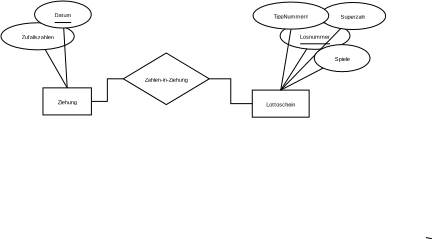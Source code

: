 <?xml version="1.0" encoding="UTF-8"?>
<dia:diagram xmlns:dia="http://www.lysator.liu.se/~alla/dia/">
  <dia:layer name="Hintergrund" visible="true" active="true">
    <dia:object type="ER - Entity" version="0" id="O0">
      <dia:attribute name="obj_pos">
        <dia:point val="16.825,-24.668"/>
      </dia:attribute>
      <dia:attribute name="obj_bb">
        <dia:rectangle val="16.825,-24.668;19.672,-23.315"/>
      </dia:attribute>
      <dia:attribute name="elem_corner">
        <dia:point val="16.825,-24.668"/>
      </dia:attribute>
      <dia:attribute name="elem_width">
        <dia:real val="2.848"/>
      </dia:attribute>
      <dia:attribute name="elem_height">
        <dia:real val="1.353"/>
      </dia:attribute>
      <dia:attribute name="border_width">
        <dia:real val="0"/>
      </dia:attribute>
      <dia:attribute name="border_color">
        <dia:color val="#000000"/>
      </dia:attribute>
      <dia:attribute name="inner_color">
        <dia:color val="#ffffff"/>
      </dia:attribute>
      <dia:attribute name="name">
        <dia:string>#Lottoschein#</dia:string>
      </dia:attribute>
      <dia:attribute name="weak">
        <dia:boolean val="false"/>
      </dia:attribute>
      <dia:attribute name="associative">
        <dia:boolean val="false"/>
      </dia:attribute>
      <dia:attribute name="font">
        <dia:font family="Arial" style="0" name="Helvetica"/>
      </dia:attribute>
      <dia:attribute name="font_height">
        <dia:real val="0.353"/>
      </dia:attribute>
    </dia:object>
    <dia:object type="ER - Relationship" version="0" id="O1">
      <dia:attribute name="obj_pos">
        <dia:point val="10.376,-26.522"/>
      </dia:attribute>
      <dia:attribute name="obj_bb">
        <dia:rectangle val="10.076,-26.522;14.973,-23.943"/>
      </dia:attribute>
      <dia:attribute name="elem_corner">
        <dia:point val="10.376,-26.522"/>
      </dia:attribute>
      <dia:attribute name="elem_width">
        <dia:real val="4.298"/>
      </dia:attribute>
      <dia:attribute name="elem_height">
        <dia:real val="2.579"/>
      </dia:attribute>
      <dia:attribute name="border_width">
        <dia:real val="0"/>
      </dia:attribute>
      <dia:attribute name="border_color">
        <dia:color val="#000000"/>
      </dia:attribute>
      <dia:attribute name="inner_color">
        <dia:color val="#ffffff"/>
      </dia:attribute>
      <dia:attribute name="name">
        <dia:string>#Zahlen-in-Ziehung#</dia:string>
      </dia:attribute>
      <dia:attribute name="left_card">
        <dia:string>##</dia:string>
      </dia:attribute>
      <dia:attribute name="right_card">
        <dia:string>##</dia:string>
      </dia:attribute>
      <dia:attribute name="identifying">
        <dia:boolean val="false"/>
      </dia:attribute>
      <dia:attribute name="rotated">
        <dia:boolean val="false"/>
      </dia:attribute>
      <dia:attribute name="font">
        <dia:font family="Arial" style="0" name="Helvetica"/>
      </dia:attribute>
      <dia:attribute name="font_height">
        <dia:real val="0.353"/>
      </dia:attribute>
    </dia:object>
    <dia:object type="ER - Attribute" version="0" id="O2">
      <dia:attribute name="obj_pos">
        <dia:point val="18.218,-28.059"/>
      </dia:attribute>
      <dia:attribute name="obj_bb">
        <dia:rectangle val="18.218,-28.059;21.713,-26.706"/>
      </dia:attribute>
      <dia:attribute name="elem_corner">
        <dia:point val="18.218,-28.059"/>
      </dia:attribute>
      <dia:attribute name="elem_width">
        <dia:real val="3.495"/>
      </dia:attribute>
      <dia:attribute name="elem_height">
        <dia:real val="1.353"/>
      </dia:attribute>
      <dia:attribute name="border_width">
        <dia:real val="0"/>
      </dia:attribute>
      <dia:attribute name="border_color">
        <dia:color val="#000000"/>
      </dia:attribute>
      <dia:attribute name="inner_color">
        <dia:color val="#ffffff"/>
      </dia:attribute>
      <dia:attribute name="name">
        <dia:string>#Losnummer#</dia:string>
      </dia:attribute>
      <dia:attribute name="key">
        <dia:boolean val="true"/>
      </dia:attribute>
      <dia:attribute name="weak_key">
        <dia:boolean val="false"/>
      </dia:attribute>
      <dia:attribute name="derived">
        <dia:boolean val="false"/>
      </dia:attribute>
      <dia:attribute name="multivalued">
        <dia:boolean val="false"/>
      </dia:attribute>
      <dia:attribute name="font">
        <dia:font family="Arial" style="0" name="Helvetica"/>
      </dia:attribute>
      <dia:attribute name="font_height">
        <dia:real val="0.353"/>
      </dia:attribute>
    </dia:object>
    <dia:object type="ER - Entity" version="0" id="O3">
      <dia:attribute name="obj_pos">
        <dia:point val="6.359,-24.78"/>
      </dia:attribute>
      <dia:attribute name="obj_bb">
        <dia:rectangle val="6.359,-24.78;8.782,-23.427"/>
      </dia:attribute>
      <dia:attribute name="elem_corner">
        <dia:point val="6.359,-24.78"/>
      </dia:attribute>
      <dia:attribute name="elem_width">
        <dia:real val="2.422"/>
      </dia:attribute>
      <dia:attribute name="elem_height">
        <dia:real val="1.353"/>
      </dia:attribute>
      <dia:attribute name="border_width">
        <dia:real val="0"/>
      </dia:attribute>
      <dia:attribute name="border_color">
        <dia:color val="#000000"/>
      </dia:attribute>
      <dia:attribute name="inner_color">
        <dia:color val="#ffffff"/>
      </dia:attribute>
      <dia:attribute name="name">
        <dia:string>#Ziehung#</dia:string>
      </dia:attribute>
      <dia:attribute name="weak">
        <dia:boolean val="false"/>
      </dia:attribute>
      <dia:attribute name="associative">
        <dia:boolean val="false"/>
      </dia:attribute>
      <dia:attribute name="font">
        <dia:font family="Arial" style="0" name="Helvetica"/>
      </dia:attribute>
      <dia:attribute name="font_height">
        <dia:real val="0.353"/>
      </dia:attribute>
    </dia:object>
    <dia:object type="ER - Attribute" version="0" id="O4">
      <dia:attribute name="obj_pos">
        <dia:point val="20.22,-29.049"/>
      </dia:attribute>
      <dia:attribute name="obj_bb">
        <dia:rectangle val="20.22,-29.049;23.495,-27.697"/>
      </dia:attribute>
      <dia:attribute name="elem_corner">
        <dia:point val="20.22,-29.049"/>
      </dia:attribute>
      <dia:attribute name="elem_width">
        <dia:real val="3.275"/>
      </dia:attribute>
      <dia:attribute name="elem_height">
        <dia:real val="1.353"/>
      </dia:attribute>
      <dia:attribute name="border_width">
        <dia:real val="0"/>
      </dia:attribute>
      <dia:attribute name="border_color">
        <dia:color val="#000000"/>
      </dia:attribute>
      <dia:attribute name="inner_color">
        <dia:color val="#ffffff"/>
      </dia:attribute>
      <dia:attribute name="name">
        <dia:string>#Superzahl#</dia:string>
      </dia:attribute>
      <dia:attribute name="key">
        <dia:boolean val="false"/>
      </dia:attribute>
      <dia:attribute name="weak_key">
        <dia:boolean val="false"/>
      </dia:attribute>
      <dia:attribute name="derived">
        <dia:boolean val="false"/>
      </dia:attribute>
      <dia:attribute name="multivalued">
        <dia:boolean val="false"/>
      </dia:attribute>
      <dia:attribute name="font">
        <dia:font family="Arial" style="0" name="Helvetica"/>
      </dia:attribute>
      <dia:attribute name="font_height">
        <dia:real val="0.353"/>
      </dia:attribute>
    </dia:object>
    <dia:object type="Standard - Line" version="0" id="O5">
      <dia:attribute name="obj_pos">
        <dia:point val="19.557,-26.736"/>
      </dia:attribute>
      <dia:attribute name="obj_bb">
        <dia:rectangle val="18.248,-26.736;19.557,-24.668"/>
      </dia:attribute>
      <dia:attribute name="conn_endpoints">
        <dia:point val="19.557,-26.736"/>
        <dia:point val="18.248,-24.668"/>
      </dia:attribute>
      <dia:attribute name="numcp">
        <dia:int val="1"/>
      </dia:attribute>
      <dia:attribute name="line_width">
        <dia:real val="0"/>
      </dia:attribute>
      <dia:connections>
        <dia:connection handle="0" to="O2" connection="8"/>
        <dia:connection handle="1" to="O0" connection="1"/>
      </dia:connections>
    </dia:object>
    <dia:object type="Standard - Line" version="0" id="O6">
      <dia:attribute name="obj_pos">
        <dia:point val="21.247,-27.746"/>
      </dia:attribute>
      <dia:attribute name="obj_bb">
        <dia:rectangle val="18.249,-27.746;21.247,-24.668"/>
      </dia:attribute>
      <dia:attribute name="conn_endpoints">
        <dia:point val="21.247,-27.746"/>
        <dia:point val="18.249,-24.668"/>
      </dia:attribute>
      <dia:attribute name="numcp">
        <dia:int val="1"/>
      </dia:attribute>
      <dia:attribute name="line_width">
        <dia:real val="0"/>
      </dia:attribute>
      <dia:connections>
        <dia:connection handle="0" to="O4" connection="8"/>
        <dia:connection handle="1" to="O0" connection="1"/>
      </dia:connections>
    </dia:object>
    <dia:object type="ER - Attribute" version="0" id="O7">
      <dia:attribute name="obj_pos">
        <dia:point val="4.261,-28.034"/>
      </dia:attribute>
      <dia:attribute name="obj_bb">
        <dia:rectangle val="4.261,-28.034;7.929,-26.681"/>
      </dia:attribute>
      <dia:attribute name="elem_corner">
        <dia:point val="4.261,-28.034"/>
      </dia:attribute>
      <dia:attribute name="elem_width">
        <dia:real val="3.667"/>
      </dia:attribute>
      <dia:attribute name="elem_height">
        <dia:real val="1.353"/>
      </dia:attribute>
      <dia:attribute name="border_width">
        <dia:real val="0"/>
      </dia:attribute>
      <dia:attribute name="border_color">
        <dia:color val="#000000"/>
      </dia:attribute>
      <dia:attribute name="inner_color">
        <dia:color val="#ffffff"/>
      </dia:attribute>
      <dia:attribute name="name">
        <dia:string>#Zufallszahlen#</dia:string>
      </dia:attribute>
      <dia:attribute name="key">
        <dia:boolean val="false"/>
      </dia:attribute>
      <dia:attribute name="weak_key">
        <dia:boolean val="false"/>
      </dia:attribute>
      <dia:attribute name="derived">
        <dia:boolean val="false"/>
      </dia:attribute>
      <dia:attribute name="multivalued">
        <dia:boolean val="false"/>
      </dia:attribute>
      <dia:attribute name="font">
        <dia:font family="Arial" style="0" name="Helvetica"/>
      </dia:attribute>
      <dia:attribute name="font_height">
        <dia:real val="0.353"/>
      </dia:attribute>
    </dia:object>
    <dia:object type="Standard - Line" version="0" id="O8">
      <dia:attribute name="obj_pos">
        <dia:point val="6.473,-26.697"/>
      </dia:attribute>
      <dia:attribute name="obj_bb">
        <dia:rectangle val="6.473,-26.697;7.571,-24.78"/>
      </dia:attribute>
      <dia:attribute name="conn_endpoints">
        <dia:point val="6.473,-26.697"/>
        <dia:point val="7.571,-24.78"/>
      </dia:attribute>
      <dia:attribute name="numcp">
        <dia:int val="1"/>
      </dia:attribute>
      <dia:attribute name="line_width">
        <dia:real val="0"/>
      </dia:attribute>
      <dia:connections>
        <dia:connection handle="0" to="O7" connection="8"/>
        <dia:connection handle="1" to="O3" connection="1"/>
      </dia:connections>
    </dia:object>
    <dia:object type="Standard - ZigZagLine" version="1" id="O9">
      <dia:attribute name="obj_pos">
        <dia:point val="10.376,-25.233"/>
      </dia:attribute>
      <dia:attribute name="obj_bb">
        <dia:rectangle val="8.782,-25.233;10.376,-24.103"/>
      </dia:attribute>
      <dia:attribute name="orth_points">
        <dia:point val="10.376,-25.233"/>
        <dia:point val="9.579,-25.233"/>
        <dia:point val="9.579,-24.103"/>
        <dia:point val="8.782,-24.103"/>
      </dia:attribute>
      <dia:attribute name="orth_orient">
        <dia:enum val="0"/>
        <dia:enum val="1"/>
        <dia:enum val="0"/>
      </dia:attribute>
      <dia:attribute name="autorouting">
        <dia:boolean val="true"/>
      </dia:attribute>
      <dia:attribute name="line_width">
        <dia:real val="0"/>
      </dia:attribute>
      <dia:connections>
        <dia:connection handle="0" to="O1" connection="8"/>
        <dia:connection handle="1" to="O3" connection="8"/>
      </dia:connections>
    </dia:object>
    <dia:object type="Standard - ZigZagLine" version="1" id="O10">
      <dia:attribute name="obj_pos">
        <dia:point val="14.673,-25.233"/>
      </dia:attribute>
      <dia:attribute name="obj_bb">
        <dia:rectangle val="14.673,-25.233;16.825,-23.992"/>
      </dia:attribute>
      <dia:attribute name="orth_points">
        <dia:point val="14.673,-25.233"/>
        <dia:point val="15.749,-25.233"/>
        <dia:point val="15.749,-23.992"/>
        <dia:point val="16.825,-23.992"/>
      </dia:attribute>
      <dia:attribute name="orth_orient">
        <dia:enum val="0"/>
        <dia:enum val="1"/>
        <dia:enum val="0"/>
      </dia:attribute>
      <dia:attribute name="autorouting">
        <dia:boolean val="true"/>
      </dia:attribute>
      <dia:attribute name="line_width">
        <dia:real val="0"/>
      </dia:attribute>
      <dia:connections>
        <dia:connection handle="0" to="O1" connection="4"/>
        <dia:connection handle="1" to="O0" connection="3"/>
      </dia:connections>
    </dia:object>
    <dia:object type="ER - Attribute" version="0" id="O11">
      <dia:attribute name="obj_pos">
        <dia:point val="16.865,-29.069"/>
      </dia:attribute>
      <dia:attribute name="obj_bb">
        <dia:rectangle val="16.865,-29.069;20.657,-27.716"/>
      </dia:attribute>
      <dia:attribute name="elem_corner">
        <dia:point val="16.865,-29.069"/>
      </dia:attribute>
      <dia:attribute name="elem_width">
        <dia:real val="3.792"/>
      </dia:attribute>
      <dia:attribute name="elem_height">
        <dia:real val="1.353"/>
      </dia:attribute>
      <dia:attribute name="border_width">
        <dia:real val="0"/>
      </dia:attribute>
      <dia:attribute name="border_color">
        <dia:color val="#000000"/>
      </dia:attribute>
      <dia:attribute name="inner_color">
        <dia:color val="#ffffff"/>
      </dia:attribute>
      <dia:attribute name="name">
        <dia:string>#TippNummern#</dia:string>
      </dia:attribute>
      <dia:attribute name="key">
        <dia:boolean val="false"/>
      </dia:attribute>
      <dia:attribute name="weak_key">
        <dia:boolean val="false"/>
      </dia:attribute>
      <dia:attribute name="derived">
        <dia:boolean val="false"/>
      </dia:attribute>
      <dia:attribute name="multivalued">
        <dia:boolean val="false"/>
      </dia:attribute>
      <dia:attribute name="font">
        <dia:font family="Arial" style="0" name="Helvetica"/>
      </dia:attribute>
      <dia:attribute name="font_height">
        <dia:real val="0.353"/>
      </dia:attribute>
    </dia:object>
    <dia:object type="Standard - Line" version="0" id="O12">
      <dia:attribute name="obj_pos">
        <dia:point val="18.761,-27.716"/>
      </dia:attribute>
      <dia:attribute name="obj_bb">
        <dia:rectangle val="18.249,-27.716;18.761,-24.668"/>
      </dia:attribute>
      <dia:attribute name="conn_endpoints">
        <dia:point val="18.761,-27.716"/>
        <dia:point val="18.249,-24.668"/>
      </dia:attribute>
      <dia:attribute name="numcp">
        <dia:int val="1"/>
      </dia:attribute>
      <dia:attribute name="line_width">
        <dia:real val="0"/>
      </dia:attribute>
      <dia:connections>
        <dia:connection handle="0" to="O11" connection="6"/>
        <dia:connection handle="1" to="O0" connection="1"/>
      </dia:connections>
    </dia:object>
    <dia:object type="ER - Attribute" version="0" id="O13">
      <dia:attribute name="obj_pos">
        <dia:point val="19.926,-26.942"/>
      </dia:attribute>
      <dia:attribute name="obj_bb">
        <dia:rectangle val="19.926,-26.942;22.711,-25.589"/>
      </dia:attribute>
      <dia:attribute name="elem_corner">
        <dia:point val="19.926,-26.942"/>
      </dia:attribute>
      <dia:attribute name="elem_width">
        <dia:real val="2.785"/>
      </dia:attribute>
      <dia:attribute name="elem_height">
        <dia:real val="1.353"/>
      </dia:attribute>
      <dia:attribute name="border_width">
        <dia:real val="0"/>
      </dia:attribute>
      <dia:attribute name="border_color">
        <dia:color val="#000000"/>
      </dia:attribute>
      <dia:attribute name="inner_color">
        <dia:color val="#ffffff"/>
      </dia:attribute>
      <dia:attribute name="name">
        <dia:string>#Spiele#</dia:string>
      </dia:attribute>
      <dia:attribute name="key">
        <dia:boolean val="false"/>
      </dia:attribute>
      <dia:attribute name="weak_key">
        <dia:boolean val="false"/>
      </dia:attribute>
      <dia:attribute name="derived">
        <dia:boolean val="false"/>
      </dia:attribute>
      <dia:attribute name="multivalued">
        <dia:boolean val="false"/>
      </dia:attribute>
      <dia:attribute name="font">
        <dia:font family="Arial" style="0" name="Helvetica"/>
      </dia:attribute>
      <dia:attribute name="font_height">
        <dia:real val="0.353"/>
      </dia:attribute>
    </dia:object>
    <dia:object type="Standard - Line" version="0" id="O14">
      <dia:attribute name="obj_pos">
        <dia:point val="20.37,-25.772"/>
      </dia:attribute>
      <dia:attribute name="obj_bb">
        <dia:rectangle val="18.249,-25.772;20.37,-24.668"/>
      </dia:attribute>
      <dia:attribute name="conn_endpoints">
        <dia:point val="20.37,-25.772"/>
        <dia:point val="18.249,-24.668"/>
      </dia:attribute>
      <dia:attribute name="numcp">
        <dia:int val="1"/>
      </dia:attribute>
      <dia:attribute name="line_width">
        <dia:real val="0"/>
      </dia:attribute>
      <dia:connections>
        <dia:connection handle="0" to="O13" connection="8"/>
        <dia:connection handle="1" to="O0" connection="1"/>
      </dia:connections>
    </dia:object>
    <dia:object type="ER - Attribute" version="0" id="O15">
      <dia:attribute name="obj_pos">
        <dia:point val="5.941,-29.123"/>
      </dia:attribute>
      <dia:attribute name="obj_bb">
        <dia:rectangle val="5.941,-29.123;8.773,-27.77"/>
      </dia:attribute>
      <dia:attribute name="elem_corner">
        <dia:point val="5.941,-29.123"/>
      </dia:attribute>
      <dia:attribute name="elem_width">
        <dia:real val="2.833"/>
      </dia:attribute>
      <dia:attribute name="elem_height">
        <dia:real val="1.353"/>
      </dia:attribute>
      <dia:attribute name="border_width">
        <dia:real val="0"/>
      </dia:attribute>
      <dia:attribute name="border_color">
        <dia:color val="#000000"/>
      </dia:attribute>
      <dia:attribute name="inner_color">
        <dia:color val="#ffffff"/>
      </dia:attribute>
      <dia:attribute name="name">
        <dia:string>#Datum#</dia:string>
      </dia:attribute>
      <dia:attribute name="key">
        <dia:boolean val="true"/>
      </dia:attribute>
      <dia:attribute name="weak_key">
        <dia:boolean val="false"/>
      </dia:attribute>
      <dia:attribute name="derived">
        <dia:boolean val="false"/>
      </dia:attribute>
      <dia:attribute name="multivalued">
        <dia:boolean val="false"/>
      </dia:attribute>
      <dia:attribute name="font">
        <dia:font family="Arial" style="0" name="Helvetica"/>
      </dia:attribute>
      <dia:attribute name="font_height">
        <dia:real val="0.353"/>
      </dia:attribute>
    </dia:object>
    <dia:object type="Standard - Line" version="0" id="O16">
      <dia:attribute name="obj_pos">
        <dia:point val="7.396,-27.772"/>
      </dia:attribute>
      <dia:attribute name="obj_bb">
        <dia:rectangle val="7.396,-27.772;7.571,-24.78"/>
      </dia:attribute>
      <dia:attribute name="conn_endpoints">
        <dia:point val="7.396,-27.772"/>
        <dia:point val="7.571,-24.78"/>
      </dia:attribute>
      <dia:attribute name="numcp">
        <dia:int val="1"/>
      </dia:attribute>
      <dia:attribute name="line_width">
        <dia:real val="0"/>
      </dia:attribute>
      <dia:connections>
        <dia:connection handle="0" to="O15" connection="8"/>
        <dia:connection handle="1" to="O3" connection="1"/>
      </dia:connections>
    </dia:object>
    <dia:object type="Standard - Line" version="0" id="O17">
      <dia:attribute name="obj_pos">
        <dia:point val="25.807,-17.239"/>
      </dia:attribute>
      <dia:attribute name="obj_bb">
        <dia:rectangle val="25.507,-17.294;25.807,-17.239"/>
      </dia:attribute>
      <dia:attribute name="conn_endpoints">
        <dia:point val="25.807,-17.239"/>
        <dia:point val="25.507,-17.294"/>
      </dia:attribute>
      <dia:attribute name="numcp">
        <dia:int val="1"/>
      </dia:attribute>
      <dia:attribute name="line_width">
        <dia:real val="0"/>
      </dia:attribute>
    </dia:object>
  </dia:layer>
</dia:diagram>
